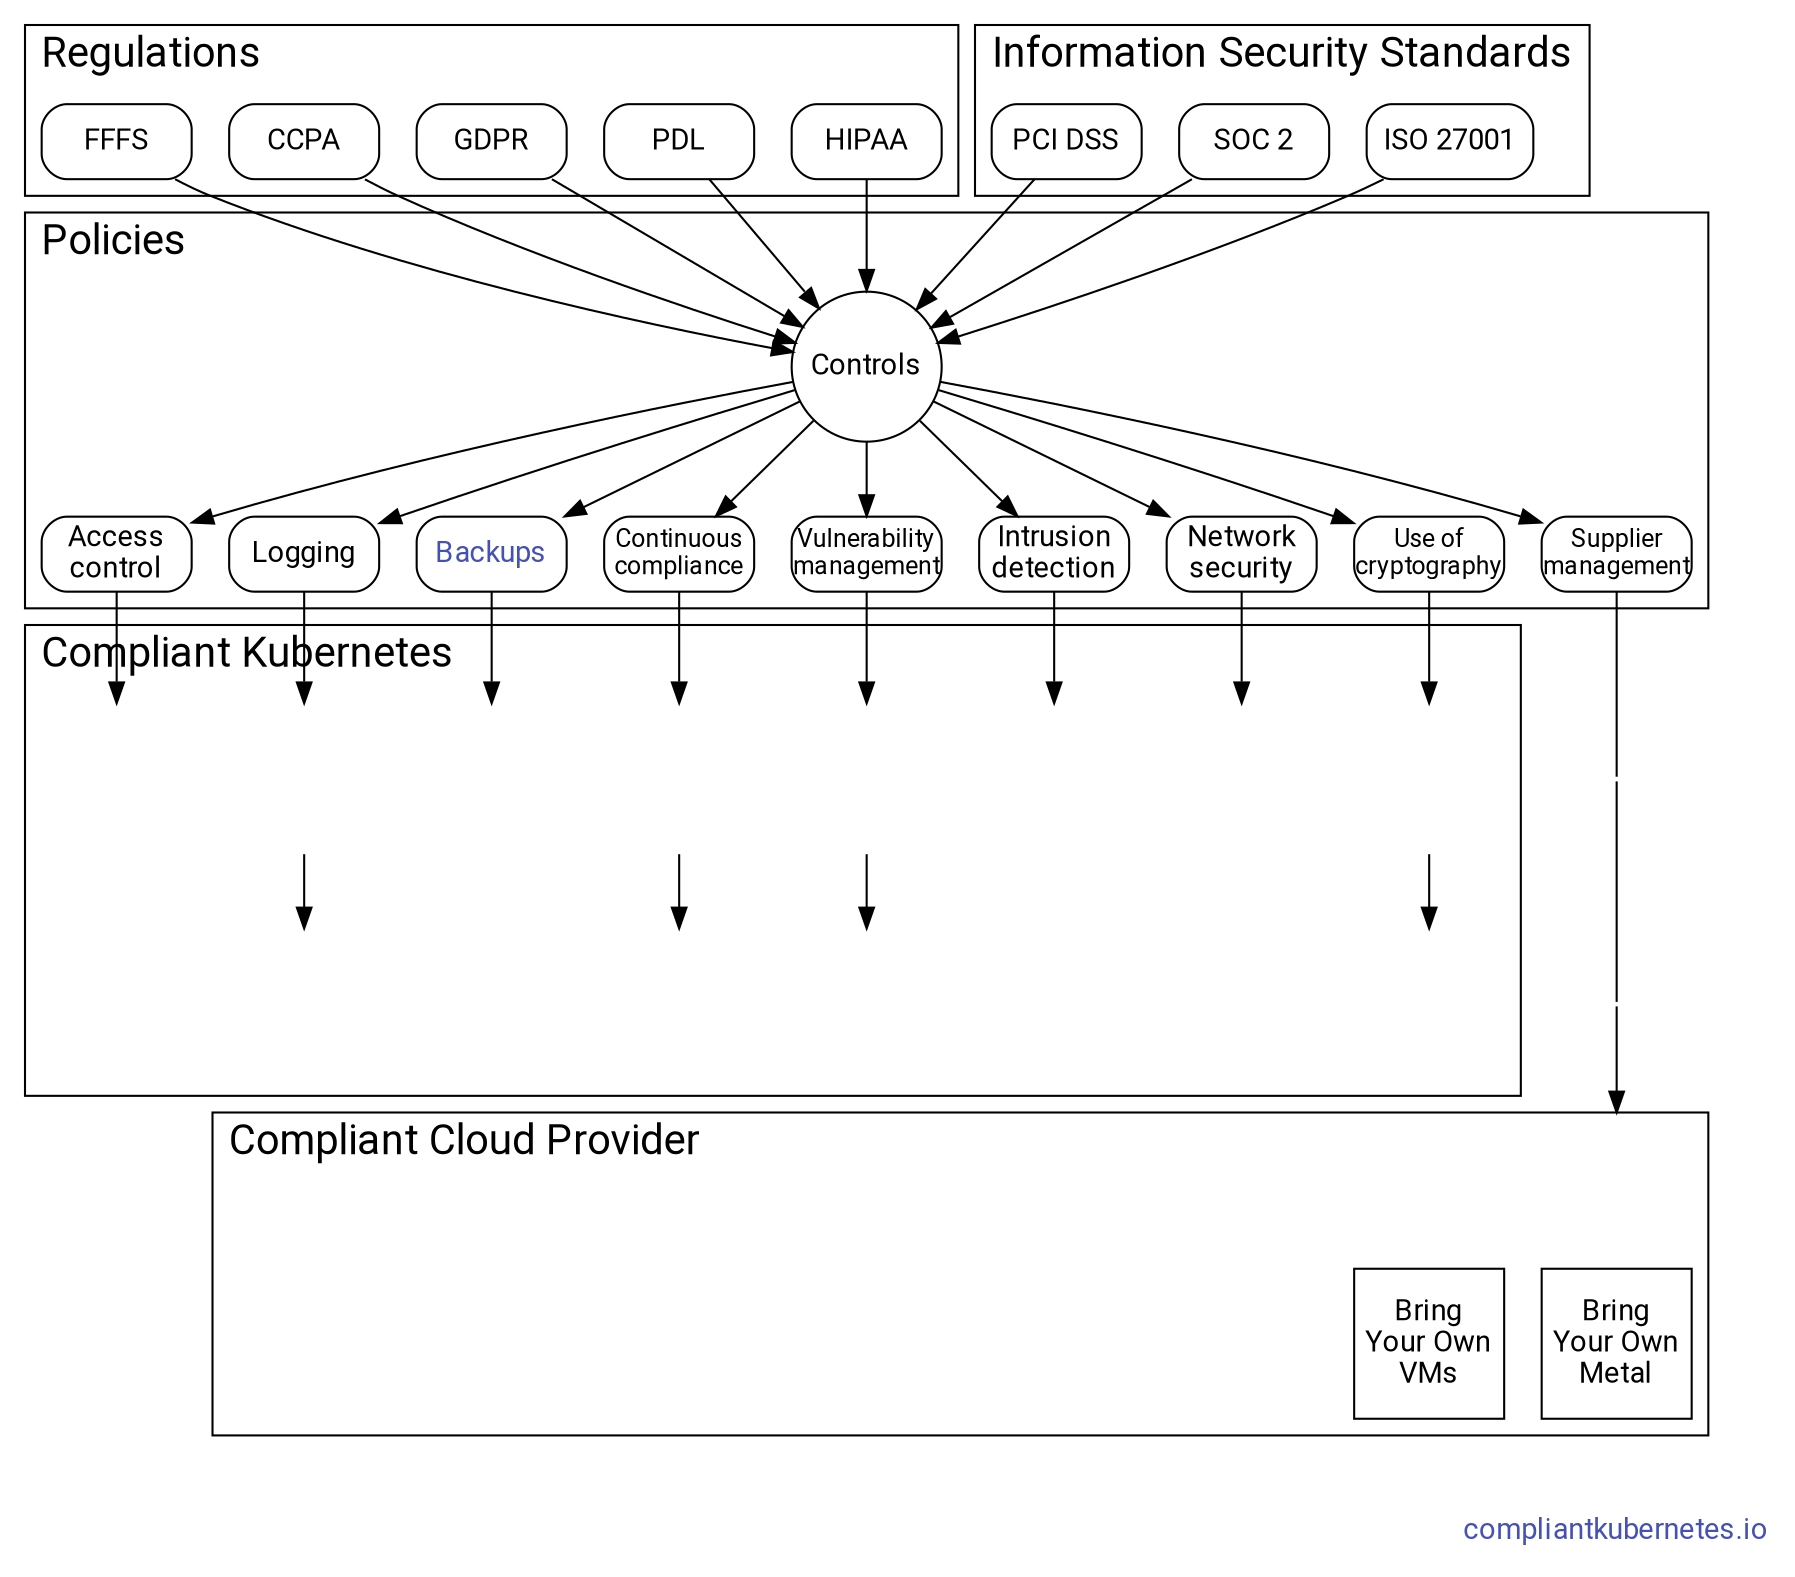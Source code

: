 digraph compliance_basics {
    graph [fontname = "Roboto,BlinkMacSystemFont,Helvetica,Arial,sans-serif"];
    node [fontname = "Roboto,BlinkMacSystemFont,Helvetica,Arial,sans-serif"];
    edge [fontname = "Roboto,BlinkMacSystemFont,Helvetica,Arial,sans-serif"];

    compound=true;
    graph[labeljust="l", fontsize=20];

    title[
        shape="none",
        label="compliantkubernetes.io",
        target="_top",
        fontcolor="#4651b4",
        URL="https://compliantkubernetes.io"];

    subgraph cluster_regulations {
        label="Regulations";
        node[width=1, shape=box, style=rounded];

        HIPAA[URL="https://www.cdc.gov/phlp/publications/topic/hipaa.html"];
        PDL[URL="https://www.riksdagen.se/sv/dokument-lagar/dokument/svensk-forfattningssamling/patientdatalag-2008355_sfs-2008-355"];
        GDPR[URL="https://gdpr.eu/"];
        CCPA[URL="https://oag.ca.gov/privacy/ccpa"];
        FFFS[URL="https://www.fi.se/en/our-registers/search-fffs/2014/20145/"];
    }

    subgraph cluster_isms {
        label="Information Security Standards"
        node[target="_blank"];
        node[width=1, shape=box, style=rounded];

        iso27k[label="ISO 27001", URL="https://www.isms.online/iso-27001/"];
        soc2[label="SOC 2", URL="https://www.aicpa.org/interestareas/frc/assuranceadvisoryservices/aicpasoc2report.html"];
        pcidss[label="PCI DSS", URL="https://www.pcisecuritystandards.org/"];
    }

    graph[width="4pt"];
    subgraph cluster_policies {
        label="Policies"
        node[width=1, shape=circle, fixedsize=true];

        { HIPAA, PDL, GDPR, CCPA, FFFS } -> Controls
        { iso27k, soc2, pcidss } -> Controls

        // Special node for alignment
        controls2[width=0, height=0, margin=0, style="invis", label=""];

        node[width=1, shape=box, style=rounded];
        Controls -> {
            supplier[label="Supplier\nmanagement",fontsize=12]
            access[label="Access\ncontrol"]
            "Logging"
            "Backups"[
                URL="/ciso-guide/backup/",
                target="_top",
                fontcolor="#4651b4"];
            incident[label="Continuous\ncompliance",fontsize=12]
            vulnerability[label="Vulnerability\nmanagement",fontsize=12]
            intrusion[label="Intrusion\ndetection"]
            network[label="Network\nsecurity"]
            crypto[label="Use of\ncryptography",fontsize=12]
        }
    }

    subgraph cluster_implementation {
        label="Compliant Kubernetes"

        node[
            shape=none,
            label="",
            width=1,
            height=1,
            fixedsize=true,
            imagescale=true
        ];

        access -> { dex[image="logos/dex.png"] }
        "Backups" -> { velero[image="logos/velero.png"] }
        "Logging" 
            -> { elasticsearch[image="logos/elasticsearch.png"] }
            -> { kibana[image="logos/kibana.png"] }
        incident 
            -> { prometheus[image="logos/prometheus.png"] }
            -> { grafana[image="logos/grafana.png"] }
        vulnerability
            -> { harbor[image="logos/harbor.png"] }
            -> { trivy[image="logos/trivy.png"] }
        intrusion -> { falco[image="logos/falco.png"] }
        network -> { calico[image="logos/project-calico.png"] }
        crypto
            -> { certmanager[image="logos/cert-manager.png"] }
            -> { letsencrypt[image="logos/letsencrypt.png"] }
    }

    subgraph cluster_provider {
        label="Compliant Cloud Provider"

        node[shape=none, label="", width=1, height=1, fixedsize=true, imagescale=true];
        edge[style=invis];

        // Special node to attach supplier management to.
        cloud_provider[width=0, height=0, margin=0];

        cloud_provider -> {
            aws[image="logos/cloud-providers/aws.png"];
            azure[image="logos/cloud-providers/azure.png"];
            citycloud[image="logos/cloud-providers/citycloud.png"]
            exoscale[image="logos/cloud-providers/exoscale.png"]
            safespring[image="logos/cloud-providers/safespring.png"]
            openstack[image="logos/cloud-providers/openstack.png"]
            byovm[label="Bring\nYour Own\nVMs",shape=box]
            byom[label="Bring\nYour Own\nMetal",shape=box]
        }
    }

    // Make sure the rank of cloud providers is below those of
    // Compliant Kubernetes components.
    {
        node[shape=none, label="", style="invis", height="0", width="0"];
        edge[arrowhead=none];
        supplier -> supplier2 -> supplier3;
        supplier3 -> cloud_provider[arrowhead=normal, lhead=cluster_provider];
    }

    // Ensure alignment
    FFFS -> controls2 -> access[weight=1000,style="invis"];
    cloud_provider -> byom[weight=1000,style="invis"];
    byom -> title[weight=1000,style="invis"];
}
